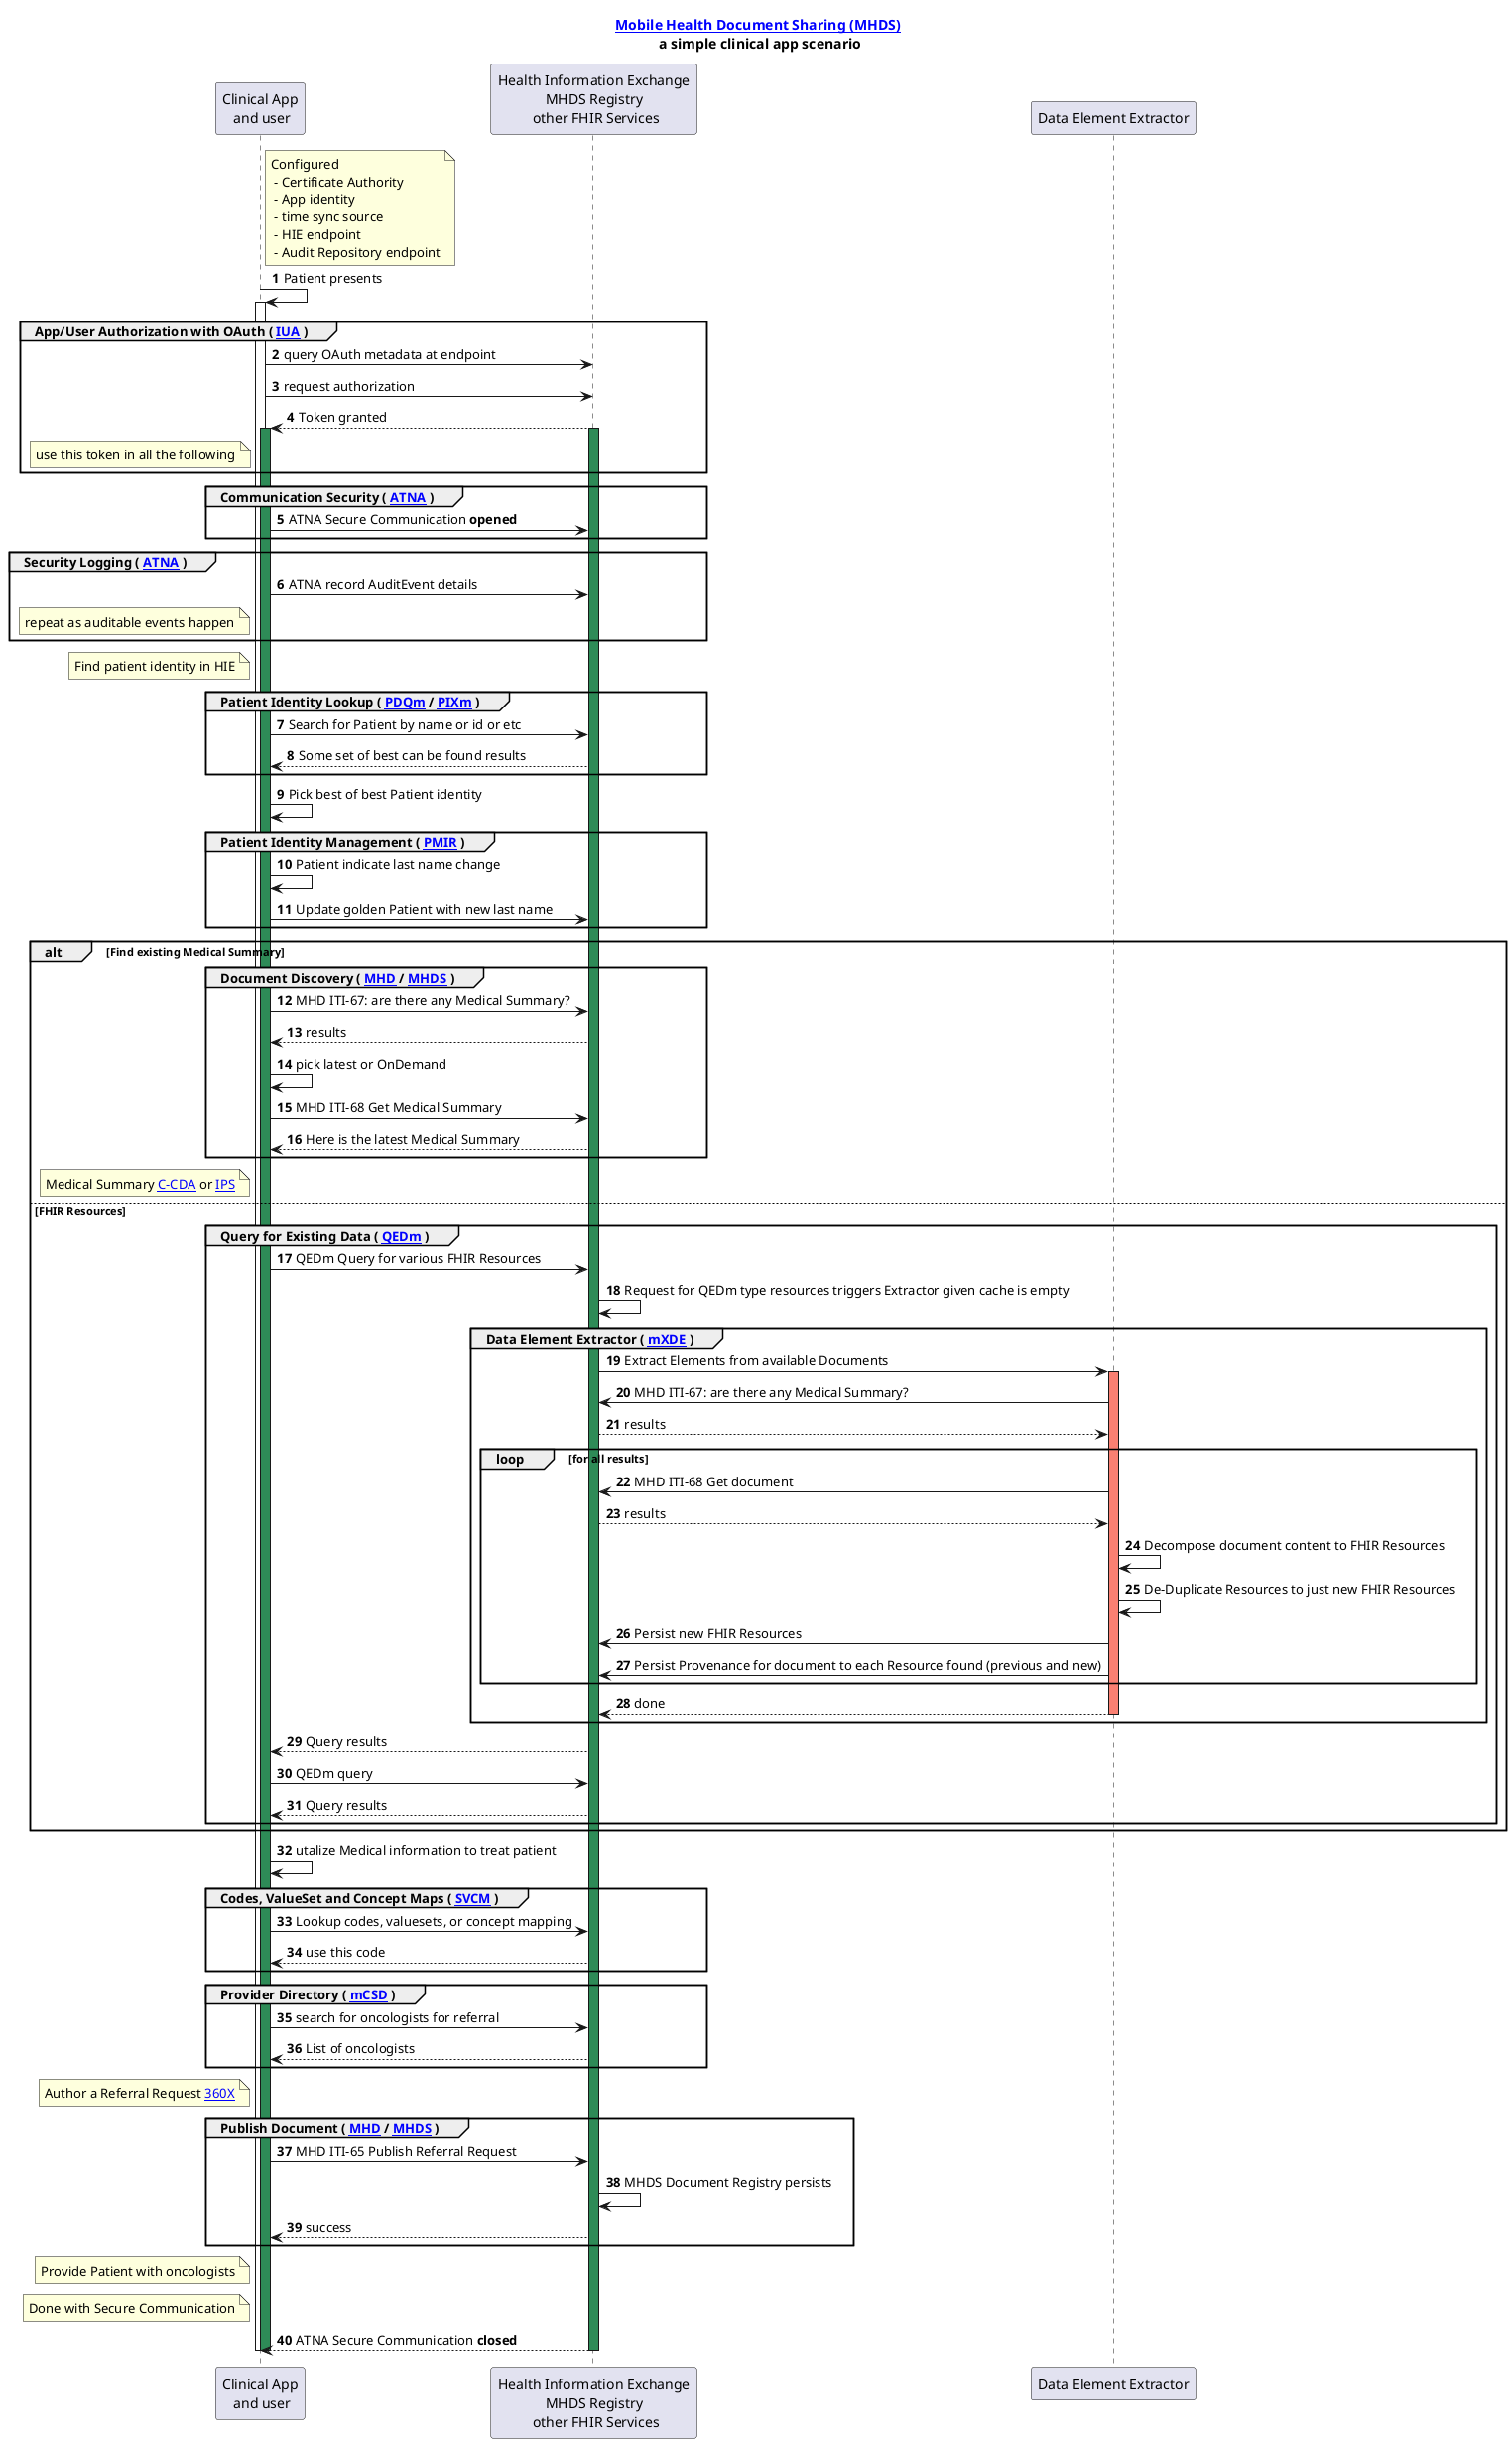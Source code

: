 @startuml
skinparam svgDimensionStyle false
title [[https://profiles.ihe.net/ITI/MHDS/index.html Mobile Health Document Sharing (MHDS)]]\n a simple clinical app scenario
participant "Clinical App\n and user" as App
participant "Health Information Exchange\nMHDS Registry\n other FHIR Services" as HIE [[https://profiles.ihe.net/ITI/HIE-Whitepaper/index.html HIE-Whitepaper]]
autonumber
Note right of App: Configured \n - Certificate Authority\n - App identity\n - time sync source\n - HIE endpoint\n - Audit Repository endpoint

App -> App: Patient presents
activate App

group App/User Authorization with OAuth ( [[https://profiles.ihe.net/ITI/IUA/index.html IUA]] )
App -> HIE: query OAuth metadata at endpoint
App -> HIE: request authorization 
App <-- HIE: Token granted
Note left of App: use this token in all the following 
activate App #SeaGreen
activate HIE #SeaGreen
end group

group Communication Security ( [[https://profiles.ihe.net/ITI/TF/Volume1/ch-9.html ATNA]] )
App -> HIE: ATNA Secure Communication **opened**
end group

group Security Logging ( [[https://profiles.ihe.net/ITI/TF/Volume1/ch-9.html ATNA]] )
App -> HIE: ATNA record AuditEvent details
Note left of App: repeat as auditable events happen
end group

Note left of App: Find patient identity in HIE
group Patient Identity Lookup ( [[https://profiles.ihe.net/ITI/PIXm/index.html PDQm]] / [[https://profiles.ihe.net/ITI/PIXm/index.html PIXm]] )
App -> HIE: Search for Patient by name or id or etc
App <-- HIE: Some set of best can be found results
end group

App -> App: Pick best of best Patient identity

group Patient Identity Management ( [[https://profiles.ihe.net/ITI/PMIR/index.html PMIR]] ) 
App -> App: Patient indicate last name change
App -> HIE: Update golden Patient with new last name
end group

alt Find existing Medical Summary
    group Document Discovery ( [[https://profiles.ihe.net/ITI/MHD/index.html MHD]] / [[https://profiles.ihe.net/ITI/MHDS/index.html MHDS]] )
    App -> HIE: MHD ITI-67: are there any Medical Summary?
    App <-- HIE: results

    App -> App: pick latest or OnDemand 

    App -> HIE: MHD ITI-68 Get Medical Summary
    App <-- HIE: Here is the latest Medical Summary
    end group

    Note left of App: Medical Summary [[https://www.hl7.org/ccdasearch/ C-CDA]] or [[https://hl7.org/fhir/uv/ips/ IPS]]

else FHIR Resources
    group Query for Existing Data ( [[https://www.ihe.net/uploadedFiles/Documents/PCC/IHE_PCC_Suppl_QEDm.pdf QEDm]] )
    participant "Data Element Extractor" as Extractor
    App -> HIE: QEDm Query for various FHIR Resources
    HIE -> HIE: Request for QEDm type resources triggers Extractor given cache is empty
    group Data Element Extractor ( [[https://www.ihe.net/uploadedFiles/Documents/ITI/IHE_ITI_Suppl_mXDE.pdf mXDE]] )
    HIE-> Extractor :  Extract Elements from available Documents
    activate Extractor #Salmon
    Extractor -> HIE: MHD ITI-67: are there any Medical Summary?
    Extractor <-- HIE: results
    loop for all results
    Extractor -> HIE: MHD ITI-68 Get document
    Extractor <-- HIE: results
    Extractor -> Extractor: Decompose document content to FHIR Resources
    Extractor -> Extractor: De-Duplicate Resources to just new FHIR Resources
    Extractor -> HIE: Persist new FHIR Resources
    Extractor -> HIE: Persist Provenance for document to each Resource found (previous and new)
    end loop
    HIE <-- Extractor : done
    deactivate Extractor
    end group

    App <-- HIE: Query results
    App -> HIE: QEDm query
    App <-- HIE: Query results
    end group
end

    App -> App: utalize Medical information to treat patient

group Codes, ValueSet and Concept Maps ( [[https://profiles.ihe.net/ITI/SVCM/index.html SVCM]] ) 
App -> HIE: Lookup codes, valuesets, or concept mapping
App <-- HIE: use this code
end group

group Provider Directory ( [[https://profiles.ihe.net/ITI/mCSD/index.html mCSD]] ) 
App -> HIE: search for oncologists for referral
App <--  HIE: List of oncologists 
end group 

Note left of App: Author a Referral Request [[https://www.ihe.net/uploadedFiles/Documents/PCC/IHE_PCC_Suppl_360X.pdf 360X]]

group Publish Document ( [[https://profiles.ihe.net/ITI/MHD/index.html MHD]] / [[https://profiles.ihe.net/ITI/MHDS/index.html MHDS]] )
App -> HIE: MHD ITI-65 Publish Referral Request 
HIE->HIE: MHDS Document Registry persists
App <-- HIE: success
end group

Note left of App: Provide Patient with oncologists 

Note Left of App: Done with Secure Communication
App <-- HIE: ATNA Secure Communication **closed**
deactivate App
deactivate HIE


deactivate App


@enduml
